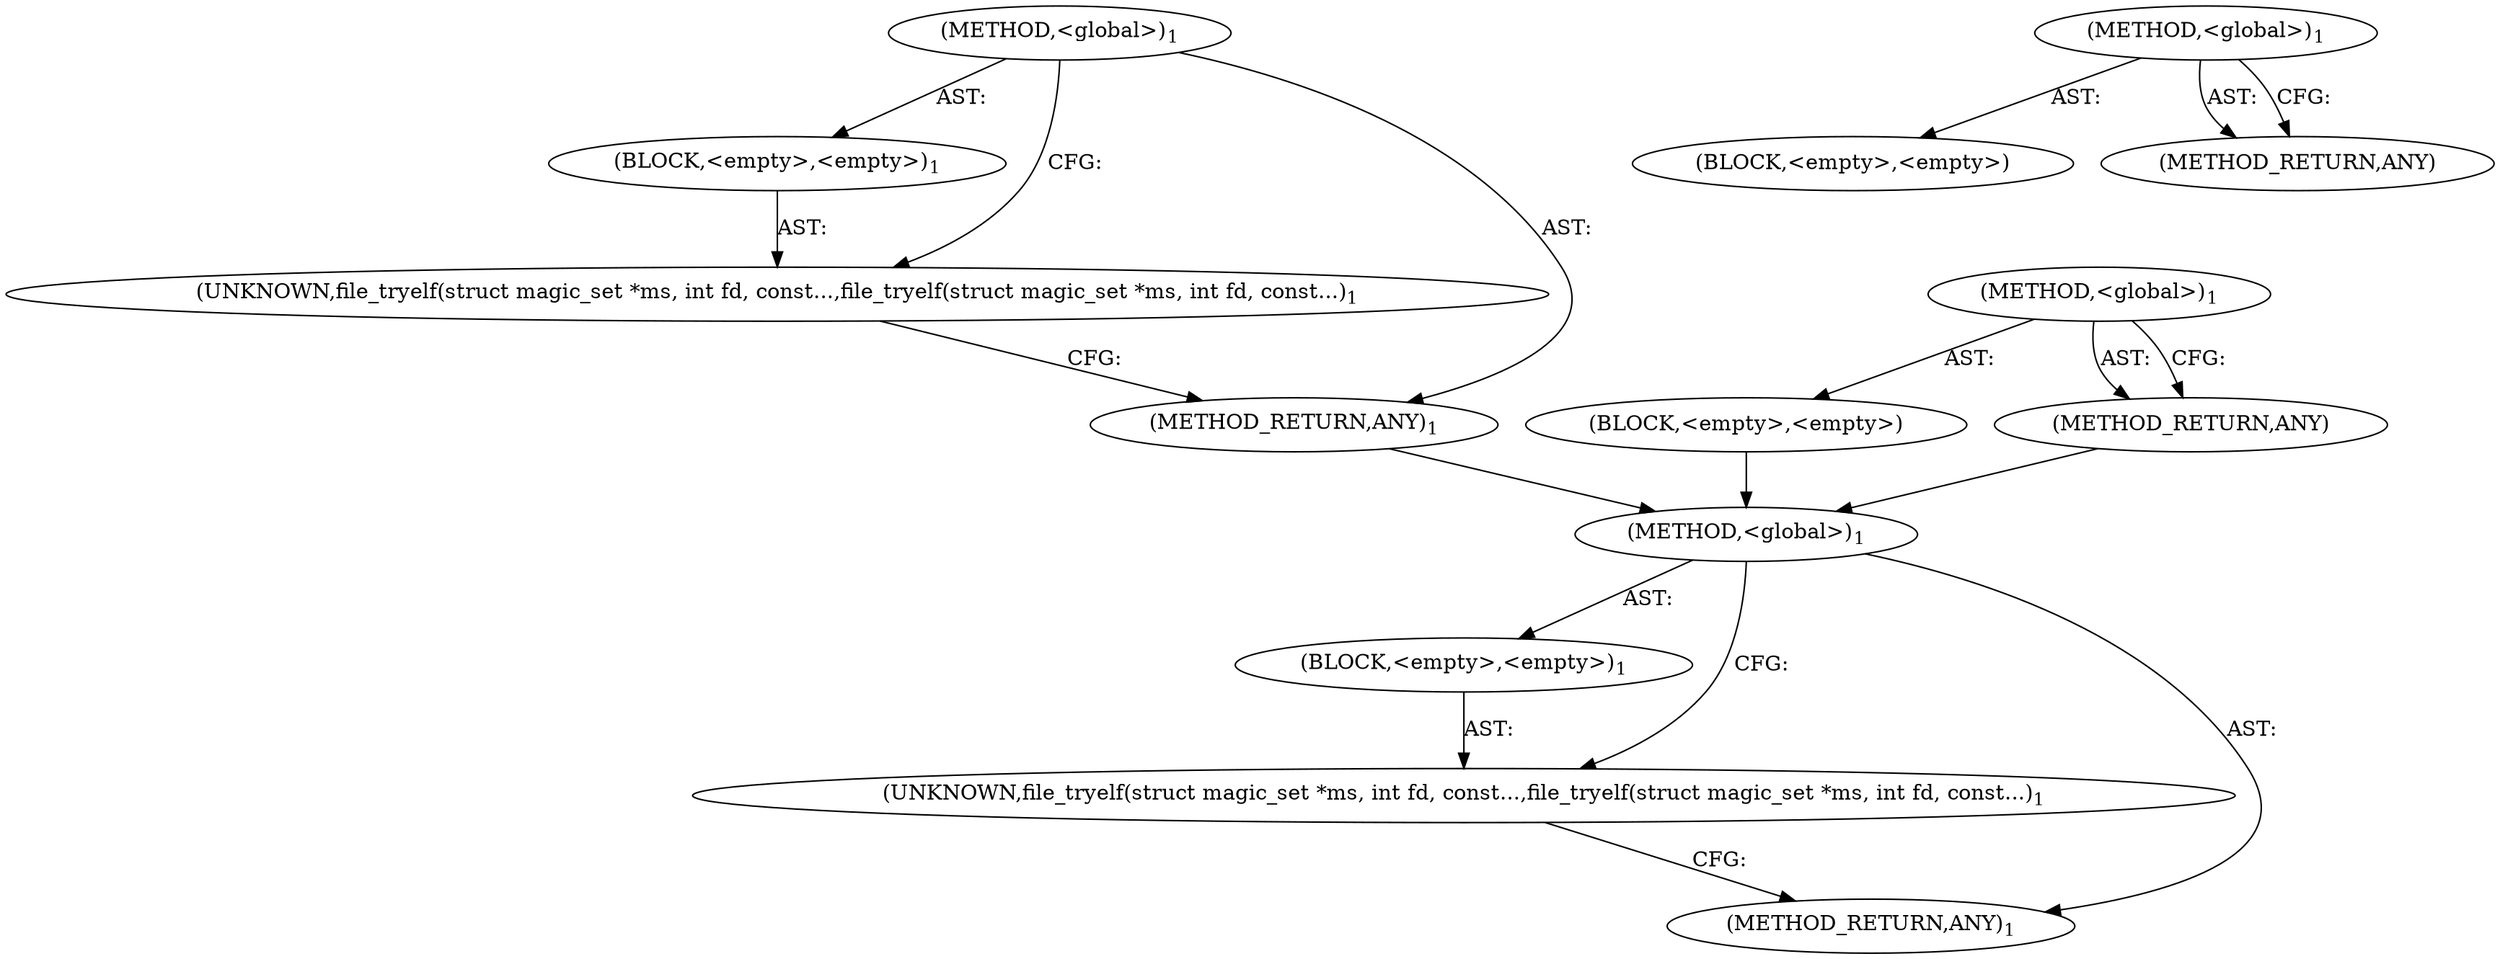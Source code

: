 digraph "&lt;global&gt;" {
vulnerable_10 [label=<(METHOD,&lt;global&gt;)<SUB>1</SUB>>];
vulnerable_11 [label=<(BLOCK,&lt;empty&gt;,&lt;empty&gt;)<SUB>1</SUB>>];
vulnerable_12 [label=<(UNKNOWN,file_tryelf(struct magic_set *ms, int fd, const...,file_tryelf(struct magic_set *ms, int fd, const...)<SUB>1</SUB>>];
vulnerable_13 [label=<(METHOD_RETURN,ANY)<SUB>1</SUB>>];
vulnerable_18 [label=<(METHOD,&lt;global&gt;)<SUB>1</SUB>>];
vulnerable_19 [label=<(BLOCK,&lt;empty&gt;,&lt;empty&gt;)>];
vulnerable_20 [label=<(METHOD_RETURN,ANY)>];
fixed_10 [label=<(METHOD,&lt;global&gt;)<SUB>1</SUB>>];
fixed_11 [label=<(BLOCK,&lt;empty&gt;,&lt;empty&gt;)<SUB>1</SUB>>];
fixed_12 [label=<(UNKNOWN,file_tryelf(struct magic_set *ms, int fd, const...,file_tryelf(struct magic_set *ms, int fd, const...)<SUB>1</SUB>>];
fixed_13 [label=<(METHOD_RETURN,ANY)<SUB>1</SUB>>];
fixed_18 [label=<(METHOD,&lt;global&gt;)<SUB>1</SUB>>];
fixed_19 [label=<(BLOCK,&lt;empty&gt;,&lt;empty&gt;)>];
fixed_20 [label=<(METHOD_RETURN,ANY)>];
vulnerable_10 -> vulnerable_11  [key=0, label="AST: "];
vulnerable_10 -> vulnerable_13  [key=0, label="AST: "];
vulnerable_10 -> vulnerable_12  [key=0, label="CFG: "];
vulnerable_11 -> vulnerable_12  [key=0, label="AST: "];
vulnerable_12 -> vulnerable_13  [key=0, label="CFG: "];
vulnerable_13 -> fixed_10  [key=0];
vulnerable_18 -> vulnerable_19  [key=0, label="AST: "];
vulnerable_18 -> vulnerable_20  [key=0, label="AST: "];
vulnerable_18 -> vulnerable_20  [key=1, label="CFG: "];
vulnerable_19 -> fixed_10  [key=0];
vulnerable_20 -> fixed_10  [key=0];
fixed_10 -> fixed_11  [key=0, label="AST: "];
fixed_10 -> fixed_13  [key=0, label="AST: "];
fixed_10 -> fixed_12  [key=0, label="CFG: "];
fixed_11 -> fixed_12  [key=0, label="AST: "];
fixed_12 -> fixed_13  [key=0, label="CFG: "];
fixed_18 -> fixed_19  [key=0, label="AST: "];
fixed_18 -> fixed_20  [key=0, label="AST: "];
fixed_18 -> fixed_20  [key=1, label="CFG: "];
}

